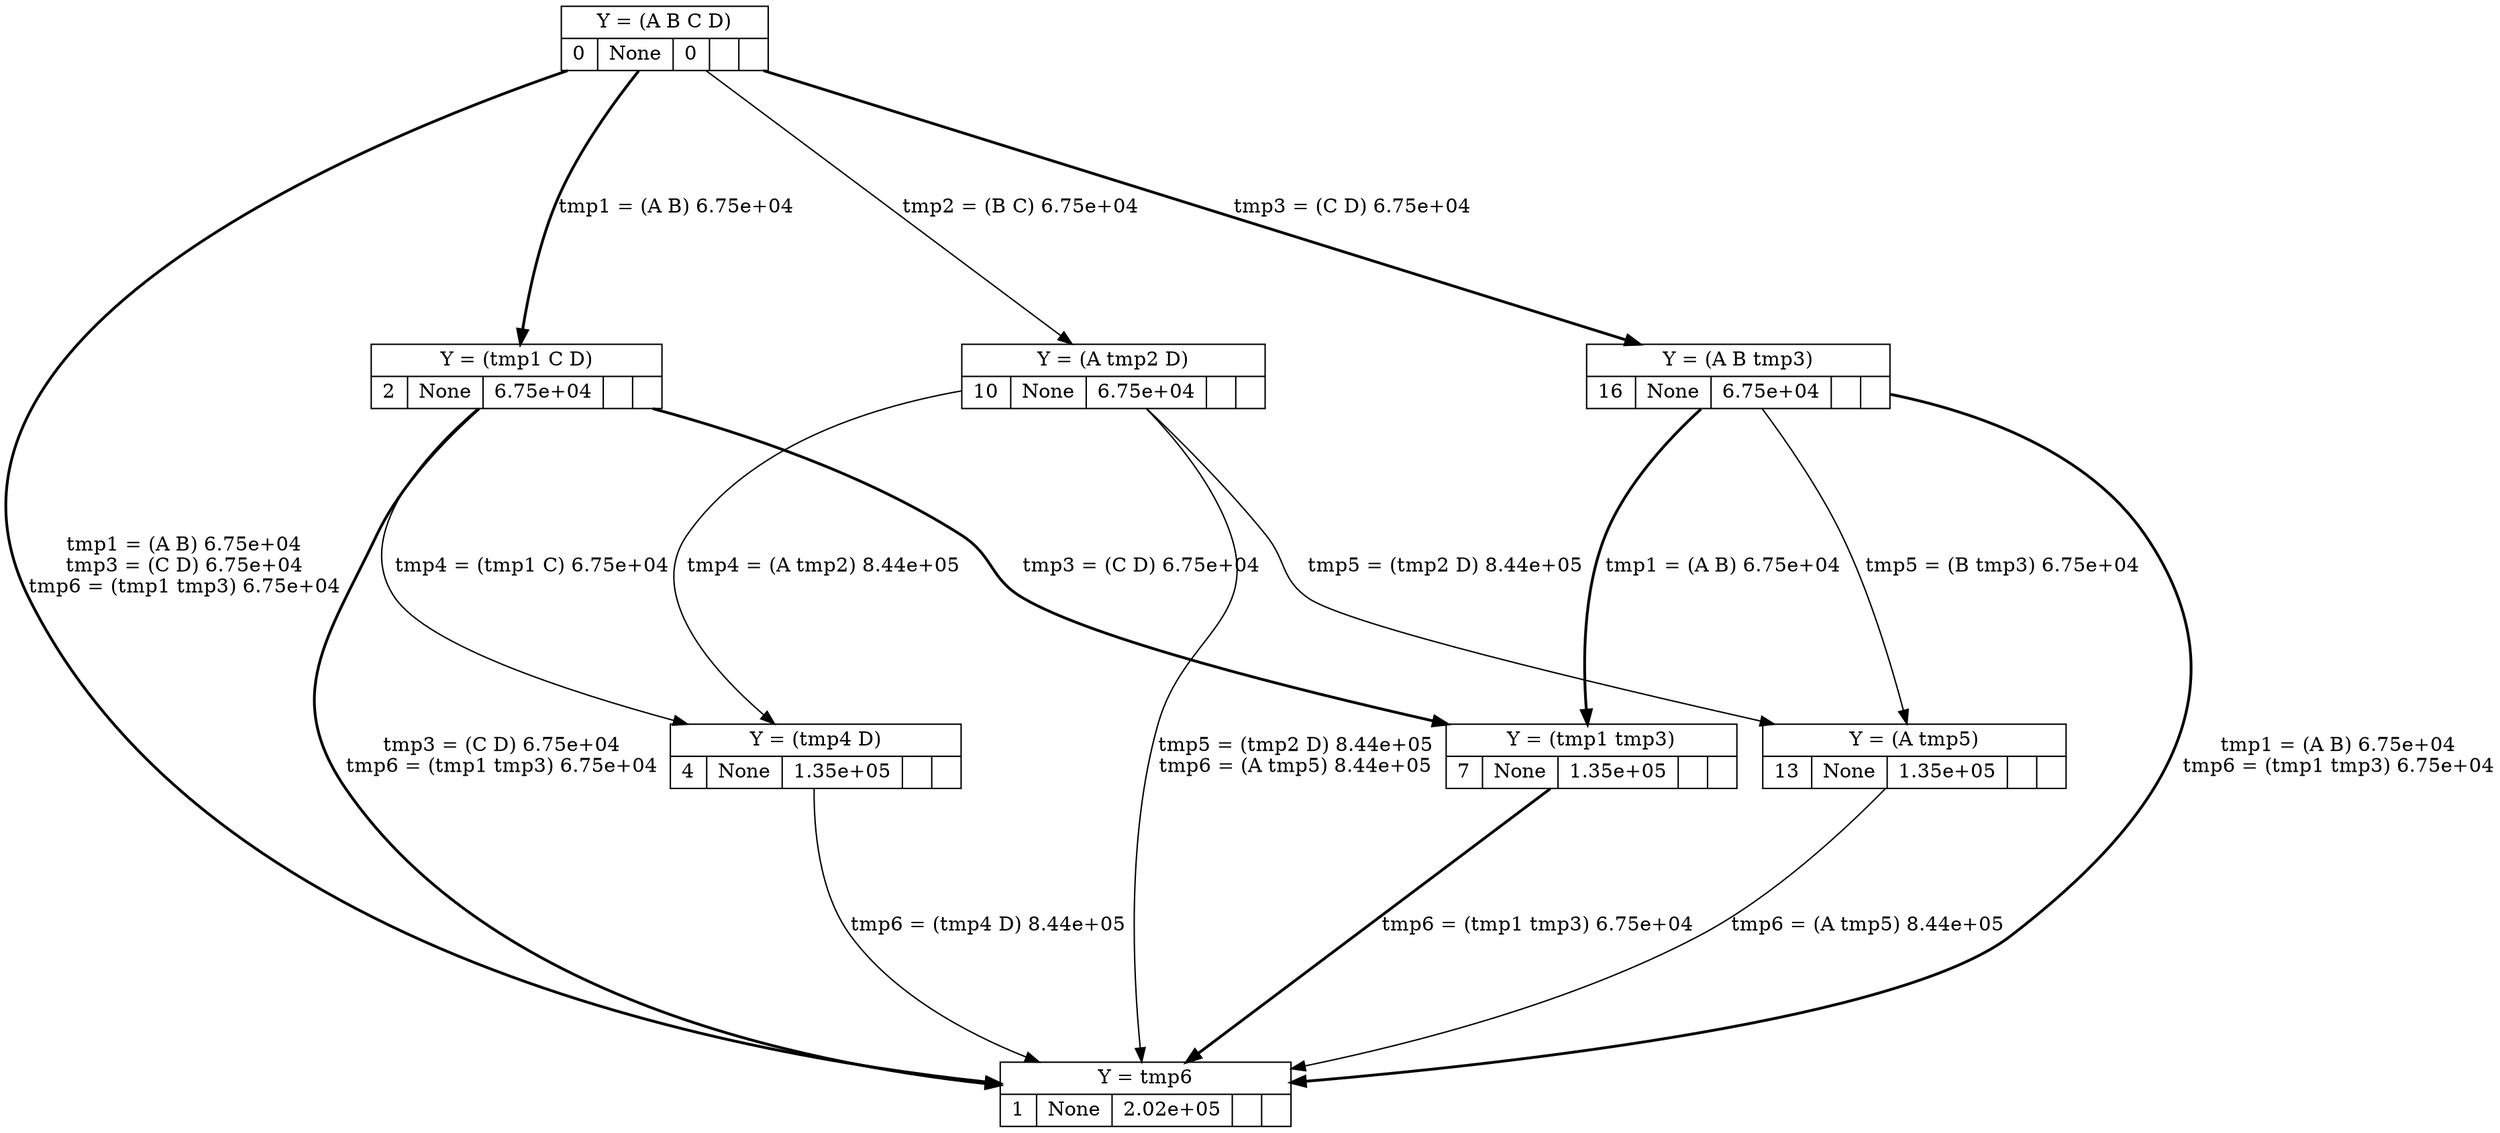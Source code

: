 digraph G {
ranksep=2.5;
rankdir=TB;
node0 [shape=record, label="{ Y = (A B C D) |{ 0 | None | 0 |  |  } }"];
node0 -> node1 [style=bold, label="tmp1 = (A B) 6.75e+04
tmp3 = (C D) 6.75e+04
tmp6 = (tmp1 tmp3) 6.75e+04"];
node0 -> node2 [style=bold, label="tmp1 = (A B) 6.75e+04"];
node0 -> node10 [label="tmp2 = (B C) 6.75e+04"];
node0 -> node16 [style=bold, label="tmp3 = (C D) 6.75e+04"];

node1 [shape=record, label="{ Y = tmp6 |{ 1 | None | 2.02e+05 |  |  } }"];

node2 [shape=record, label="{ Y = (tmp1 C D) |{ 2 | None | 6.75e+04 |  |  } }"];
node2 -> node1 [style=bold, label="tmp3 = (C D) 6.75e+04
tmp6 = (tmp1 tmp3) 6.75e+04"];
node2 -> node4 [label="tmp4 = (tmp1 C) 6.75e+04"];
node2 -> node7 [style=bold, label="tmp3 = (C D) 6.75e+04"];

node4 [shape=record, label="{ Y = (tmp4 D) |{ 4 | None | 1.35e+05 |  |  } }"];
node4 -> node1 [label="tmp6 = (tmp4 D) 8.44e+05"];

node7 [shape=record, label="{ Y = (tmp1 tmp3) |{ 7 | None | 1.35e+05 |  |  } }"];
node7 -> node1 [style=bold, label="tmp6 = (tmp1 tmp3) 6.75e+04"];

node10 [shape=record, label="{ Y = (A tmp2 D) |{ 10 | None | 6.75e+04 |  |  } }"];
node10 -> node1 [label="tmp5 = (tmp2 D) 8.44e+05
tmp6 = (A tmp5) 8.44e+05"];
node10 -> node4 [label="tmp4 = (A tmp2) 8.44e+05"];
node10 -> node13 [label="tmp5 = (tmp2 D) 8.44e+05"];

node13 [shape=record, label="{ Y = (A tmp5) |{ 13 | None | 1.35e+05 |  |  } }"];
node13 -> node1 [label="tmp6 = (A tmp5) 8.44e+05"];

node16 [shape=record, label="{ Y = (A B tmp3) |{ 16 | None | 6.75e+04 |  |  } }"];
node16 -> node1 [style=bold, label="tmp1 = (A B) 6.75e+04
tmp6 = (tmp1 tmp3) 6.75e+04"];
node16 -> node7 [style=bold, label="tmp1 = (A B) 6.75e+04"];
node16 -> node13 [label="tmp5 = (B tmp3) 6.75e+04"];

}
